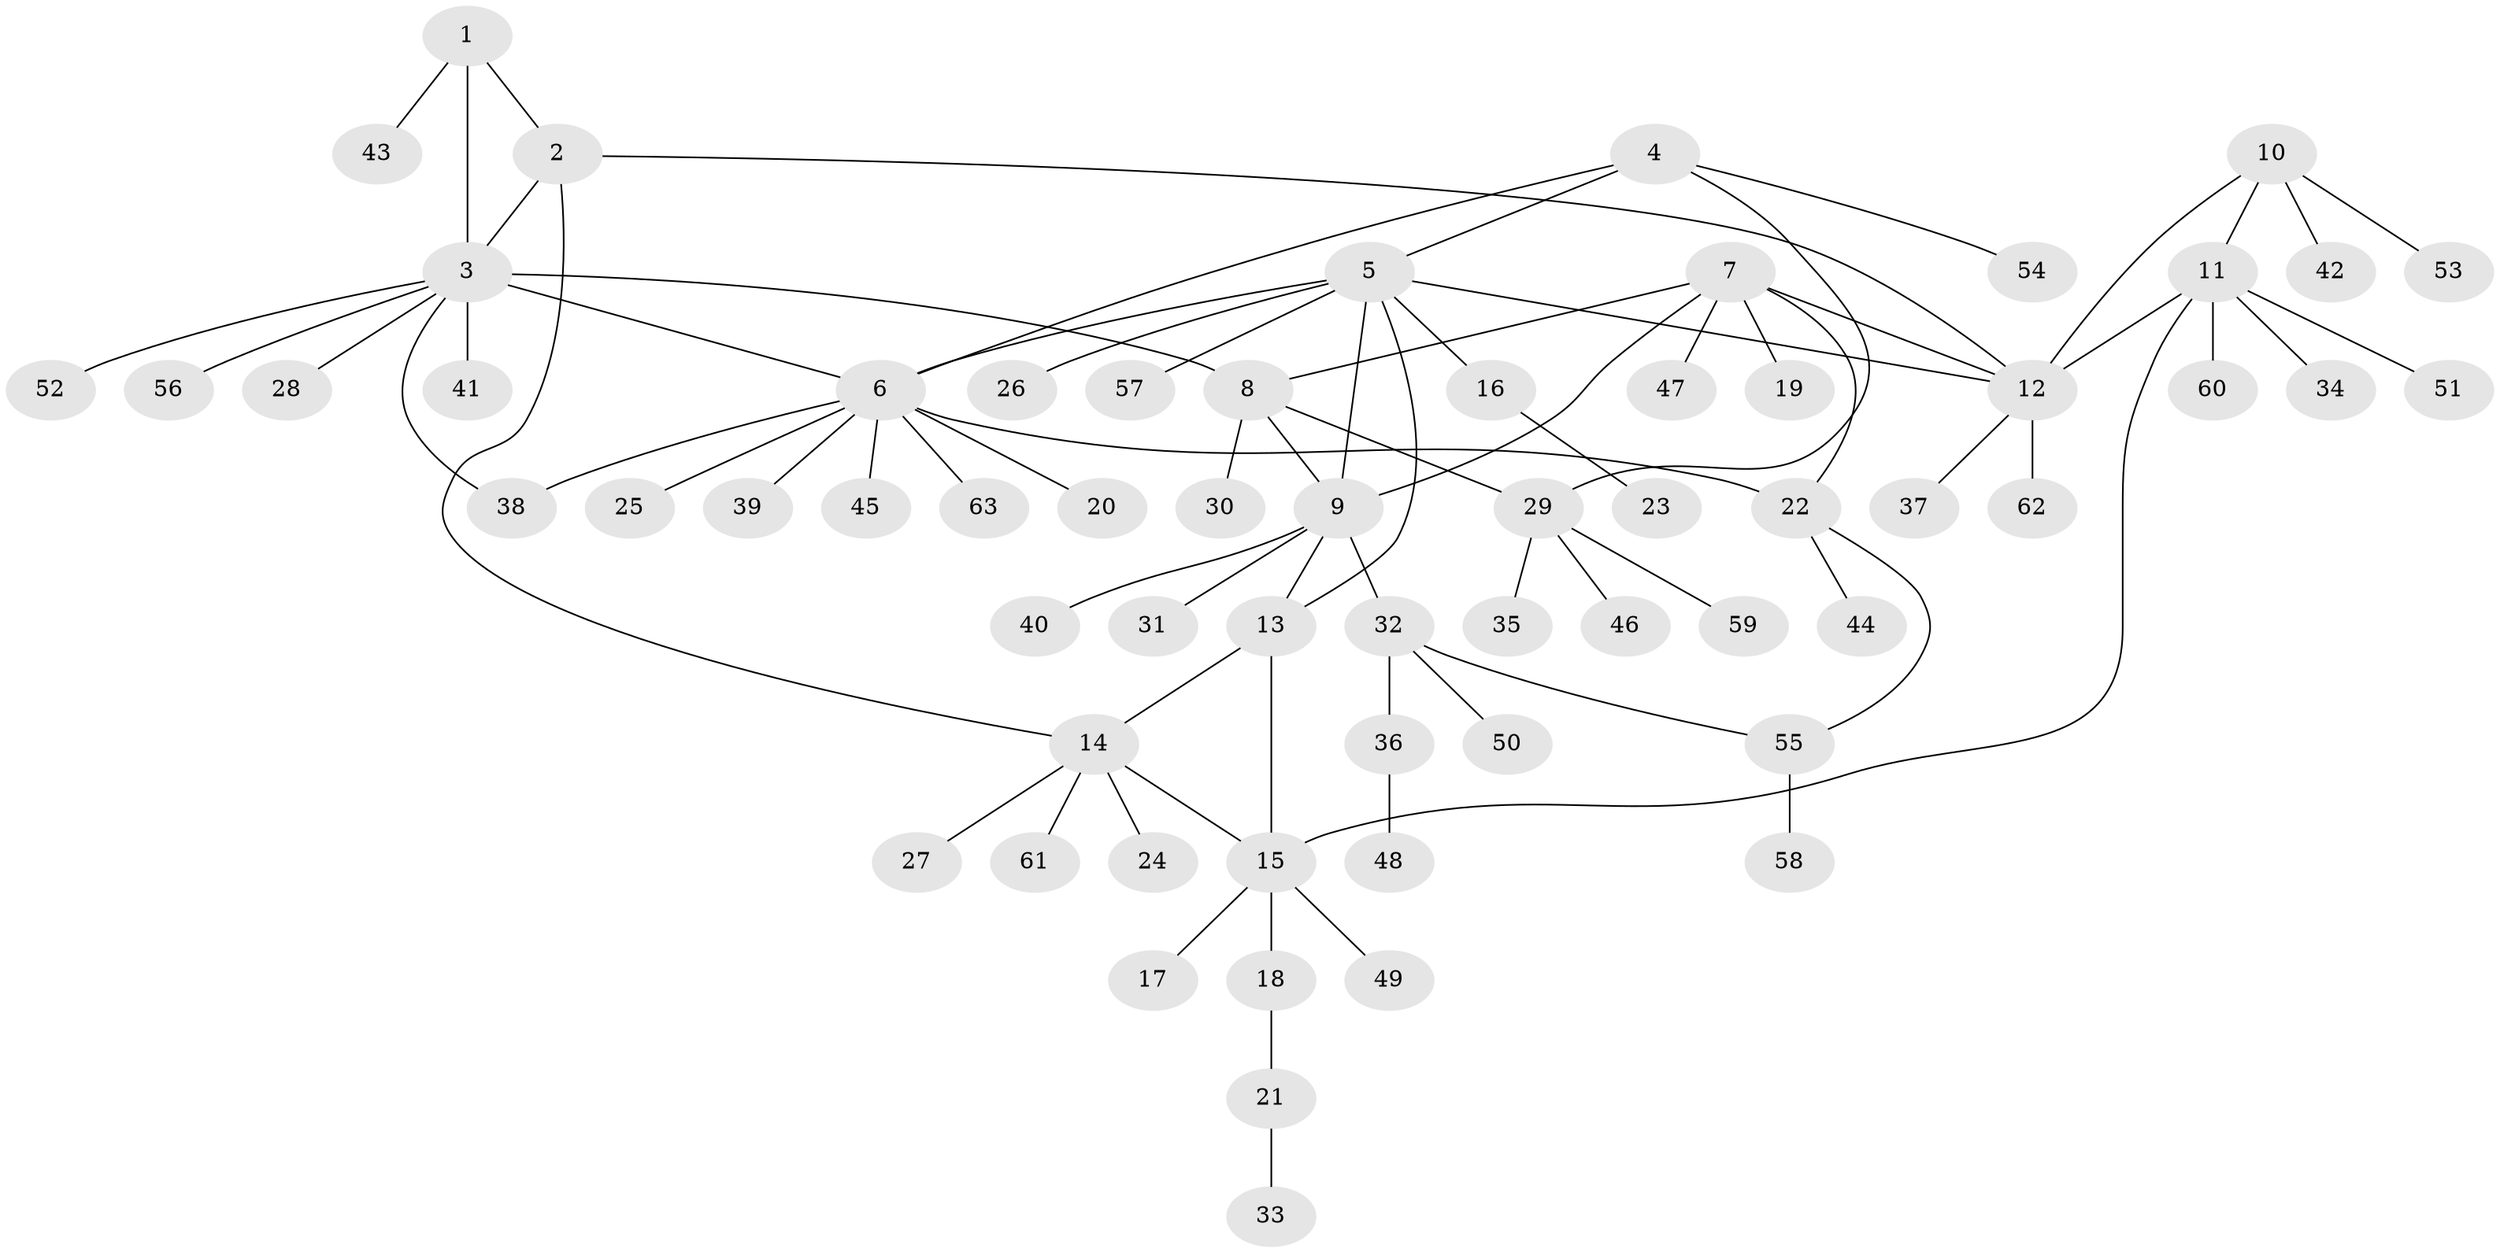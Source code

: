 // coarse degree distribution, {6: 0.05405405405405406, 10: 0.02702702702702703, 4: 0.10810810810810811, 12: 0.02702702702702703, 5: 0.02702702702702703, 7: 0.02702702702702703, 2: 0.08108108108108109, 1: 0.6216216216216216, 3: 0.02702702702702703}
// Generated by graph-tools (version 1.1) at 2025/19/03/04/25 18:19:44]
// undirected, 63 vertices, 77 edges
graph export_dot {
graph [start="1"]
  node [color=gray90,style=filled];
  1;
  2;
  3;
  4;
  5;
  6;
  7;
  8;
  9;
  10;
  11;
  12;
  13;
  14;
  15;
  16;
  17;
  18;
  19;
  20;
  21;
  22;
  23;
  24;
  25;
  26;
  27;
  28;
  29;
  30;
  31;
  32;
  33;
  34;
  35;
  36;
  37;
  38;
  39;
  40;
  41;
  42;
  43;
  44;
  45;
  46;
  47;
  48;
  49;
  50;
  51;
  52;
  53;
  54;
  55;
  56;
  57;
  58;
  59;
  60;
  61;
  62;
  63;
  1 -- 2;
  1 -- 3;
  1 -- 43;
  2 -- 3;
  2 -- 12;
  2 -- 14;
  3 -- 6;
  3 -- 8;
  3 -- 28;
  3 -- 38;
  3 -- 41;
  3 -- 52;
  3 -- 56;
  4 -- 5;
  4 -- 6;
  4 -- 29;
  4 -- 54;
  5 -- 6;
  5 -- 9;
  5 -- 12;
  5 -- 13;
  5 -- 16;
  5 -- 26;
  5 -- 57;
  6 -- 20;
  6 -- 22;
  6 -- 25;
  6 -- 38;
  6 -- 39;
  6 -- 45;
  6 -- 63;
  7 -- 8;
  7 -- 9;
  7 -- 12;
  7 -- 19;
  7 -- 22;
  7 -- 47;
  8 -- 9;
  8 -- 29;
  8 -- 30;
  9 -- 13;
  9 -- 31;
  9 -- 32;
  9 -- 40;
  10 -- 11;
  10 -- 12;
  10 -- 42;
  10 -- 53;
  11 -- 12;
  11 -- 15;
  11 -- 34;
  11 -- 51;
  11 -- 60;
  12 -- 37;
  12 -- 62;
  13 -- 14;
  13 -- 15;
  14 -- 15;
  14 -- 24;
  14 -- 27;
  14 -- 61;
  15 -- 17;
  15 -- 18;
  15 -- 49;
  16 -- 23;
  18 -- 21;
  21 -- 33;
  22 -- 44;
  22 -- 55;
  29 -- 35;
  29 -- 46;
  29 -- 59;
  32 -- 36;
  32 -- 50;
  32 -- 55;
  36 -- 48;
  55 -- 58;
}
